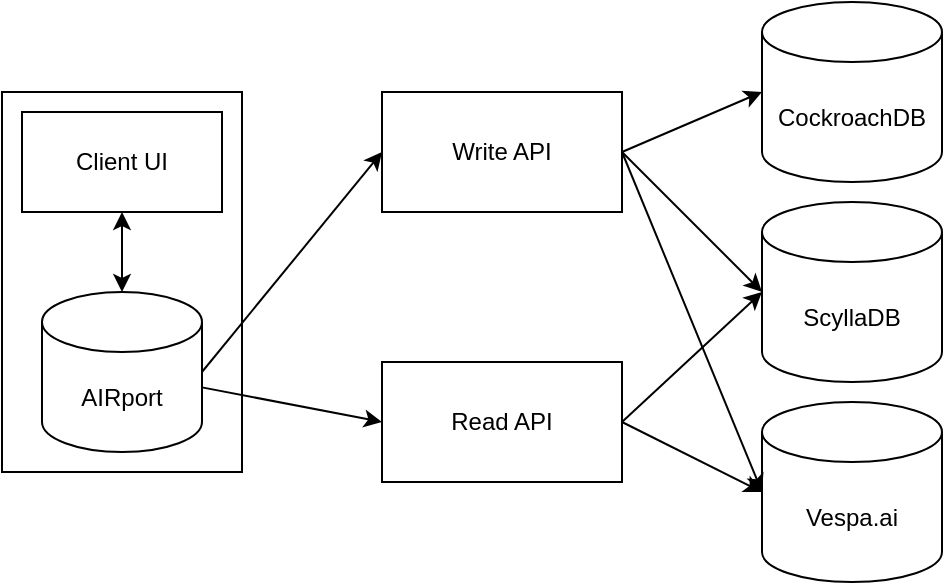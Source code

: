 <mxfile version="20.1.3" type="device"><diagram id="CDI9UpMFbxQ_q9slJsrG" name="Page-1"><mxGraphModel dx="946" dy="621" grid="1" gridSize="10" guides="1" tooltips="1" connect="1" arrows="1" fold="1" page="1" pageScale="1" pageWidth="850" pageHeight="1100" math="0" shadow="0"><root><mxCell id="0"/><mxCell id="1" parent="0"/><mxCell id="-jaJzB15F8ncPjB3VXMF-2" value="" style="rounded=0;whiteSpace=wrap;html=1;" vertex="1" parent="1"><mxGeometry x="10" y="215" width="120" height="190" as="geometry"/></mxCell><mxCell id="-jaJzB15F8ncPjB3VXMF-3" value="AIRport" style="shape=cylinder3;whiteSpace=wrap;html=1;boundedLbl=1;backgroundOutline=1;size=15;" vertex="1" parent="1"><mxGeometry x="30" y="315" width="80" height="80" as="geometry"/></mxCell><mxCell id="-jaJzB15F8ncPjB3VXMF-4" value="CockroachDB" style="shape=cylinder3;whiteSpace=wrap;html=1;boundedLbl=1;backgroundOutline=1;size=15;" vertex="1" parent="1"><mxGeometry x="390" y="170" width="90" height="90" as="geometry"/></mxCell><mxCell id="-jaJzB15F8ncPjB3VXMF-5" value="ScyllaDB" style="shape=cylinder3;whiteSpace=wrap;html=1;boundedLbl=1;backgroundOutline=1;size=15;" vertex="1" parent="1"><mxGeometry x="390" y="270" width="90" height="90" as="geometry"/></mxCell><mxCell id="-jaJzB15F8ncPjB3VXMF-6" value="Vespa.ai" style="shape=cylinder3;whiteSpace=wrap;html=1;boundedLbl=1;backgroundOutline=1;size=15;" vertex="1" parent="1"><mxGeometry x="390" y="370" width="90" height="90" as="geometry"/></mxCell><mxCell id="-jaJzB15F8ncPjB3VXMF-7" value="" style="endArrow=classic;html=1;rounded=0;entryX=0;entryY=0.5;entryDx=0;entryDy=0;" edge="1" parent="1" source="-jaJzB15F8ncPjB3VXMF-3" target="-jaJzB15F8ncPjB3VXMF-9"><mxGeometry width="50" height="50" relative="1" as="geometry"><mxPoint x="410" y="350" as="sourcePoint"/><mxPoint x="150" y="306.613" as="targetPoint"/></mxGeometry></mxCell><mxCell id="-jaJzB15F8ncPjB3VXMF-9" value="Read API" style="rounded=0;whiteSpace=wrap;html=1;" vertex="1" parent="1"><mxGeometry x="200" y="350" width="120" height="60" as="geometry"/></mxCell><mxCell id="-jaJzB15F8ncPjB3VXMF-10" value="" style="endArrow=classic;html=1;rounded=0;exitX=1;exitY=0.5;exitDx=0;exitDy=0;entryX=0;entryY=0.5;entryDx=0;entryDy=0;entryPerimeter=0;" edge="1" parent="1" source="-jaJzB15F8ncPjB3VXMF-9" target="-jaJzB15F8ncPjB3VXMF-5"><mxGeometry width="50" height="50" relative="1" as="geometry"><mxPoint x="410" y="350" as="sourcePoint"/><mxPoint x="460" y="300" as="targetPoint"/></mxGeometry></mxCell><mxCell id="-jaJzB15F8ncPjB3VXMF-11" value="" style="endArrow=classic;html=1;rounded=0;exitX=1;exitY=0.5;exitDx=0;exitDy=0;entryX=0;entryY=0.5;entryDx=0;entryDy=0;entryPerimeter=0;" edge="1" parent="1" source="-jaJzB15F8ncPjB3VXMF-9" target="-jaJzB15F8ncPjB3VXMF-6"><mxGeometry width="50" height="50" relative="1" as="geometry"><mxPoint x="410" y="350" as="sourcePoint"/><mxPoint x="460" y="300" as="targetPoint"/></mxGeometry></mxCell><mxCell id="-jaJzB15F8ncPjB3VXMF-12" value="Write API" style="rounded=0;whiteSpace=wrap;html=1;" vertex="1" parent="1"><mxGeometry x="200" y="215" width="120" height="60" as="geometry"/></mxCell><mxCell id="-jaJzB15F8ncPjB3VXMF-13" value="" style="endArrow=classic;html=1;rounded=0;exitX=1;exitY=0.5;exitDx=0;exitDy=0;entryX=0;entryY=0.5;entryDx=0;entryDy=0;entryPerimeter=0;" edge="1" parent="1" source="-jaJzB15F8ncPjB3VXMF-12" target="-jaJzB15F8ncPjB3VXMF-4"><mxGeometry width="50" height="50" relative="1" as="geometry"><mxPoint x="410" y="350" as="sourcePoint"/><mxPoint x="460" y="300" as="targetPoint"/></mxGeometry></mxCell><mxCell id="-jaJzB15F8ncPjB3VXMF-14" value="" style="endArrow=classic;html=1;rounded=0;exitX=1;exitY=0.5;exitDx=0;exitDy=0;entryX=0;entryY=0.5;entryDx=0;entryDy=0;entryPerimeter=0;" edge="1" parent="1" source="-jaJzB15F8ncPjB3VXMF-12" target="-jaJzB15F8ncPjB3VXMF-5"><mxGeometry width="50" height="50" relative="1" as="geometry"><mxPoint x="410" y="350" as="sourcePoint"/><mxPoint x="460" y="300" as="targetPoint"/></mxGeometry></mxCell><mxCell id="-jaJzB15F8ncPjB3VXMF-15" value="" style="endArrow=classic;html=1;rounded=0;exitX=1;exitY=0.5;exitDx=0;exitDy=0;exitPerimeter=0;entryX=0;entryY=0.5;entryDx=0;entryDy=0;" edge="1" parent="1" source="-jaJzB15F8ncPjB3VXMF-3" target="-jaJzB15F8ncPjB3VXMF-12"><mxGeometry width="50" height="50" relative="1" as="geometry"><mxPoint x="410" y="350" as="sourcePoint"/><mxPoint x="460" y="300" as="targetPoint"/></mxGeometry></mxCell><mxCell id="-jaJzB15F8ncPjB3VXMF-16" value="Client UI" style="rounded=0;whiteSpace=wrap;html=1;" vertex="1" parent="1"><mxGeometry x="20" y="225" width="100" height="50" as="geometry"/></mxCell><mxCell id="-jaJzB15F8ncPjB3VXMF-17" value="" style="endArrow=classic;startArrow=classic;html=1;rounded=0;entryX=0.5;entryY=1;entryDx=0;entryDy=0;exitX=0.5;exitY=0;exitDx=0;exitDy=0;exitPerimeter=0;" edge="1" parent="1" source="-jaJzB15F8ncPjB3VXMF-3" target="-jaJzB15F8ncPjB3VXMF-16"><mxGeometry width="50" height="50" relative="1" as="geometry"><mxPoint x="120" y="455" as="sourcePoint"/><mxPoint x="170" y="405" as="targetPoint"/></mxGeometry></mxCell><mxCell id="-jaJzB15F8ncPjB3VXMF-18" value="" style="endArrow=classic;html=1;rounded=0;exitX=1;exitY=0.5;exitDx=0;exitDy=0;entryX=0;entryY=0.5;entryDx=0;entryDy=0;entryPerimeter=0;" edge="1" parent="1" source="-jaJzB15F8ncPjB3VXMF-12" target="-jaJzB15F8ncPjB3VXMF-6"><mxGeometry width="50" height="50" relative="1" as="geometry"><mxPoint x="410" y="350" as="sourcePoint"/><mxPoint x="460" y="300" as="targetPoint"/></mxGeometry></mxCell></root></mxGraphModel></diagram></mxfile>